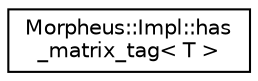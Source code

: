 digraph "Graphical Class Hierarchy"
{
 // LATEX_PDF_SIZE
  edge [fontname="Helvetica",fontsize="10",labelfontname="Helvetica",labelfontsize="10"];
  node [fontname="Helvetica",fontsize="10",shape=record];
  rankdir="LR";
  Node0 [label="Morpheus::Impl::has\l_matrix_tag\< T \>",height=0.2,width=0.4,color="black", fillcolor="white", style="filled",URL="$classMorpheus_1_1Impl_1_1has__matrix__tag.html",tooltip="Checks if the given type T has a tag trait of type MatrixTag."];
}

